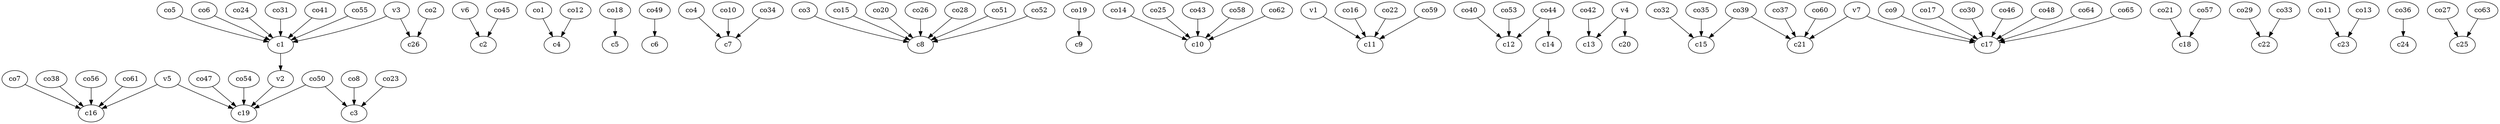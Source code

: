 strict digraph  {
c1;
c2;
c3;
c4;
c5;
c6;
c7;
c8;
c9;
c10;
c11;
c12;
c13;
c14;
c15;
c16;
c17;
c18;
c19;
c20;
c21;
c22;
c23;
c24;
c25;
c26;
v1;
v2;
v3;
v4;
v5;
v6;
v7;
co1;
co2;
co3;
co4;
co5;
co6;
co7;
co8;
co9;
co10;
co11;
co12;
co13;
co14;
co15;
co16;
co17;
co18;
co19;
co20;
co21;
co22;
co23;
co24;
co25;
co26;
co27;
co28;
co29;
co30;
co31;
co32;
co33;
co34;
co35;
co36;
co37;
co38;
co39;
co40;
co41;
co42;
co43;
co44;
co45;
co46;
co47;
co48;
co49;
co50;
co51;
co52;
co53;
co54;
co55;
co56;
co57;
co58;
co59;
co60;
co61;
co62;
co63;
co64;
co65;
c1 -> v2  [weight=1];
v1 -> c11  [weight=1];
v2 -> c19  [weight=1];
v3 -> c1  [weight=1];
v3 -> c26  [weight=1];
v4 -> c20  [weight=1];
v4 -> c13  [weight=1];
v5 -> c19  [weight=1];
v5 -> c16  [weight=1];
v6 -> c2  [weight=1];
v7 -> c17  [weight=1];
v7 -> c21  [weight=1];
co1 -> c4  [weight=1];
co2 -> c26  [weight=1];
co3 -> c8  [weight=1];
co4 -> c7  [weight=1];
co5 -> c1  [weight=1];
co6 -> c1  [weight=1];
co7 -> c16  [weight=1];
co8 -> c3  [weight=1];
co9 -> c17  [weight=1];
co10 -> c7  [weight=1];
co11 -> c23  [weight=1];
co12 -> c4  [weight=1];
co13 -> c23  [weight=1];
co14 -> c10  [weight=1];
co15 -> c8  [weight=1];
co16 -> c11  [weight=1];
co17 -> c17  [weight=1];
co18 -> c5  [weight=1];
co19 -> c9  [weight=1];
co20 -> c8  [weight=1];
co21 -> c18  [weight=1];
co22 -> c11  [weight=1];
co23 -> c3  [weight=1];
co24 -> c1  [weight=1];
co25 -> c10  [weight=1];
co26 -> c8  [weight=1];
co27 -> c25  [weight=1];
co28 -> c8  [weight=1];
co29 -> c22  [weight=1];
co30 -> c17  [weight=1];
co31 -> c1  [weight=1];
co32 -> c15  [weight=1];
co33 -> c22  [weight=1];
co34 -> c7  [weight=1];
co35 -> c15  [weight=1];
co36 -> c24  [weight=1];
co37 -> c21  [weight=1];
co38 -> c16  [weight=1];
co39 -> c21  [weight=1];
co39 -> c15  [weight=1];
co40 -> c12  [weight=1];
co41 -> c1  [weight=1];
co42 -> c13  [weight=1];
co43 -> c10  [weight=1];
co44 -> c14  [weight=1];
co44 -> c12  [weight=1];
co45 -> c2  [weight=1];
co46 -> c17  [weight=1];
co47 -> c19  [weight=1];
co48 -> c17  [weight=1];
co49 -> c6  [weight=1];
co50 -> c3  [weight=1];
co50 -> c19  [weight=1];
co51 -> c8  [weight=1];
co52 -> c8  [weight=1];
co53 -> c12  [weight=1];
co54 -> c19  [weight=1];
co55 -> c1  [weight=1];
co56 -> c16  [weight=1];
co57 -> c18  [weight=1];
co58 -> c10  [weight=1];
co59 -> c11  [weight=1];
co60 -> c21  [weight=1];
co61 -> c16  [weight=1];
co62 -> c10  [weight=1];
co63 -> c25  [weight=1];
co64 -> c17  [weight=1];
co65 -> c17  [weight=1];
}
